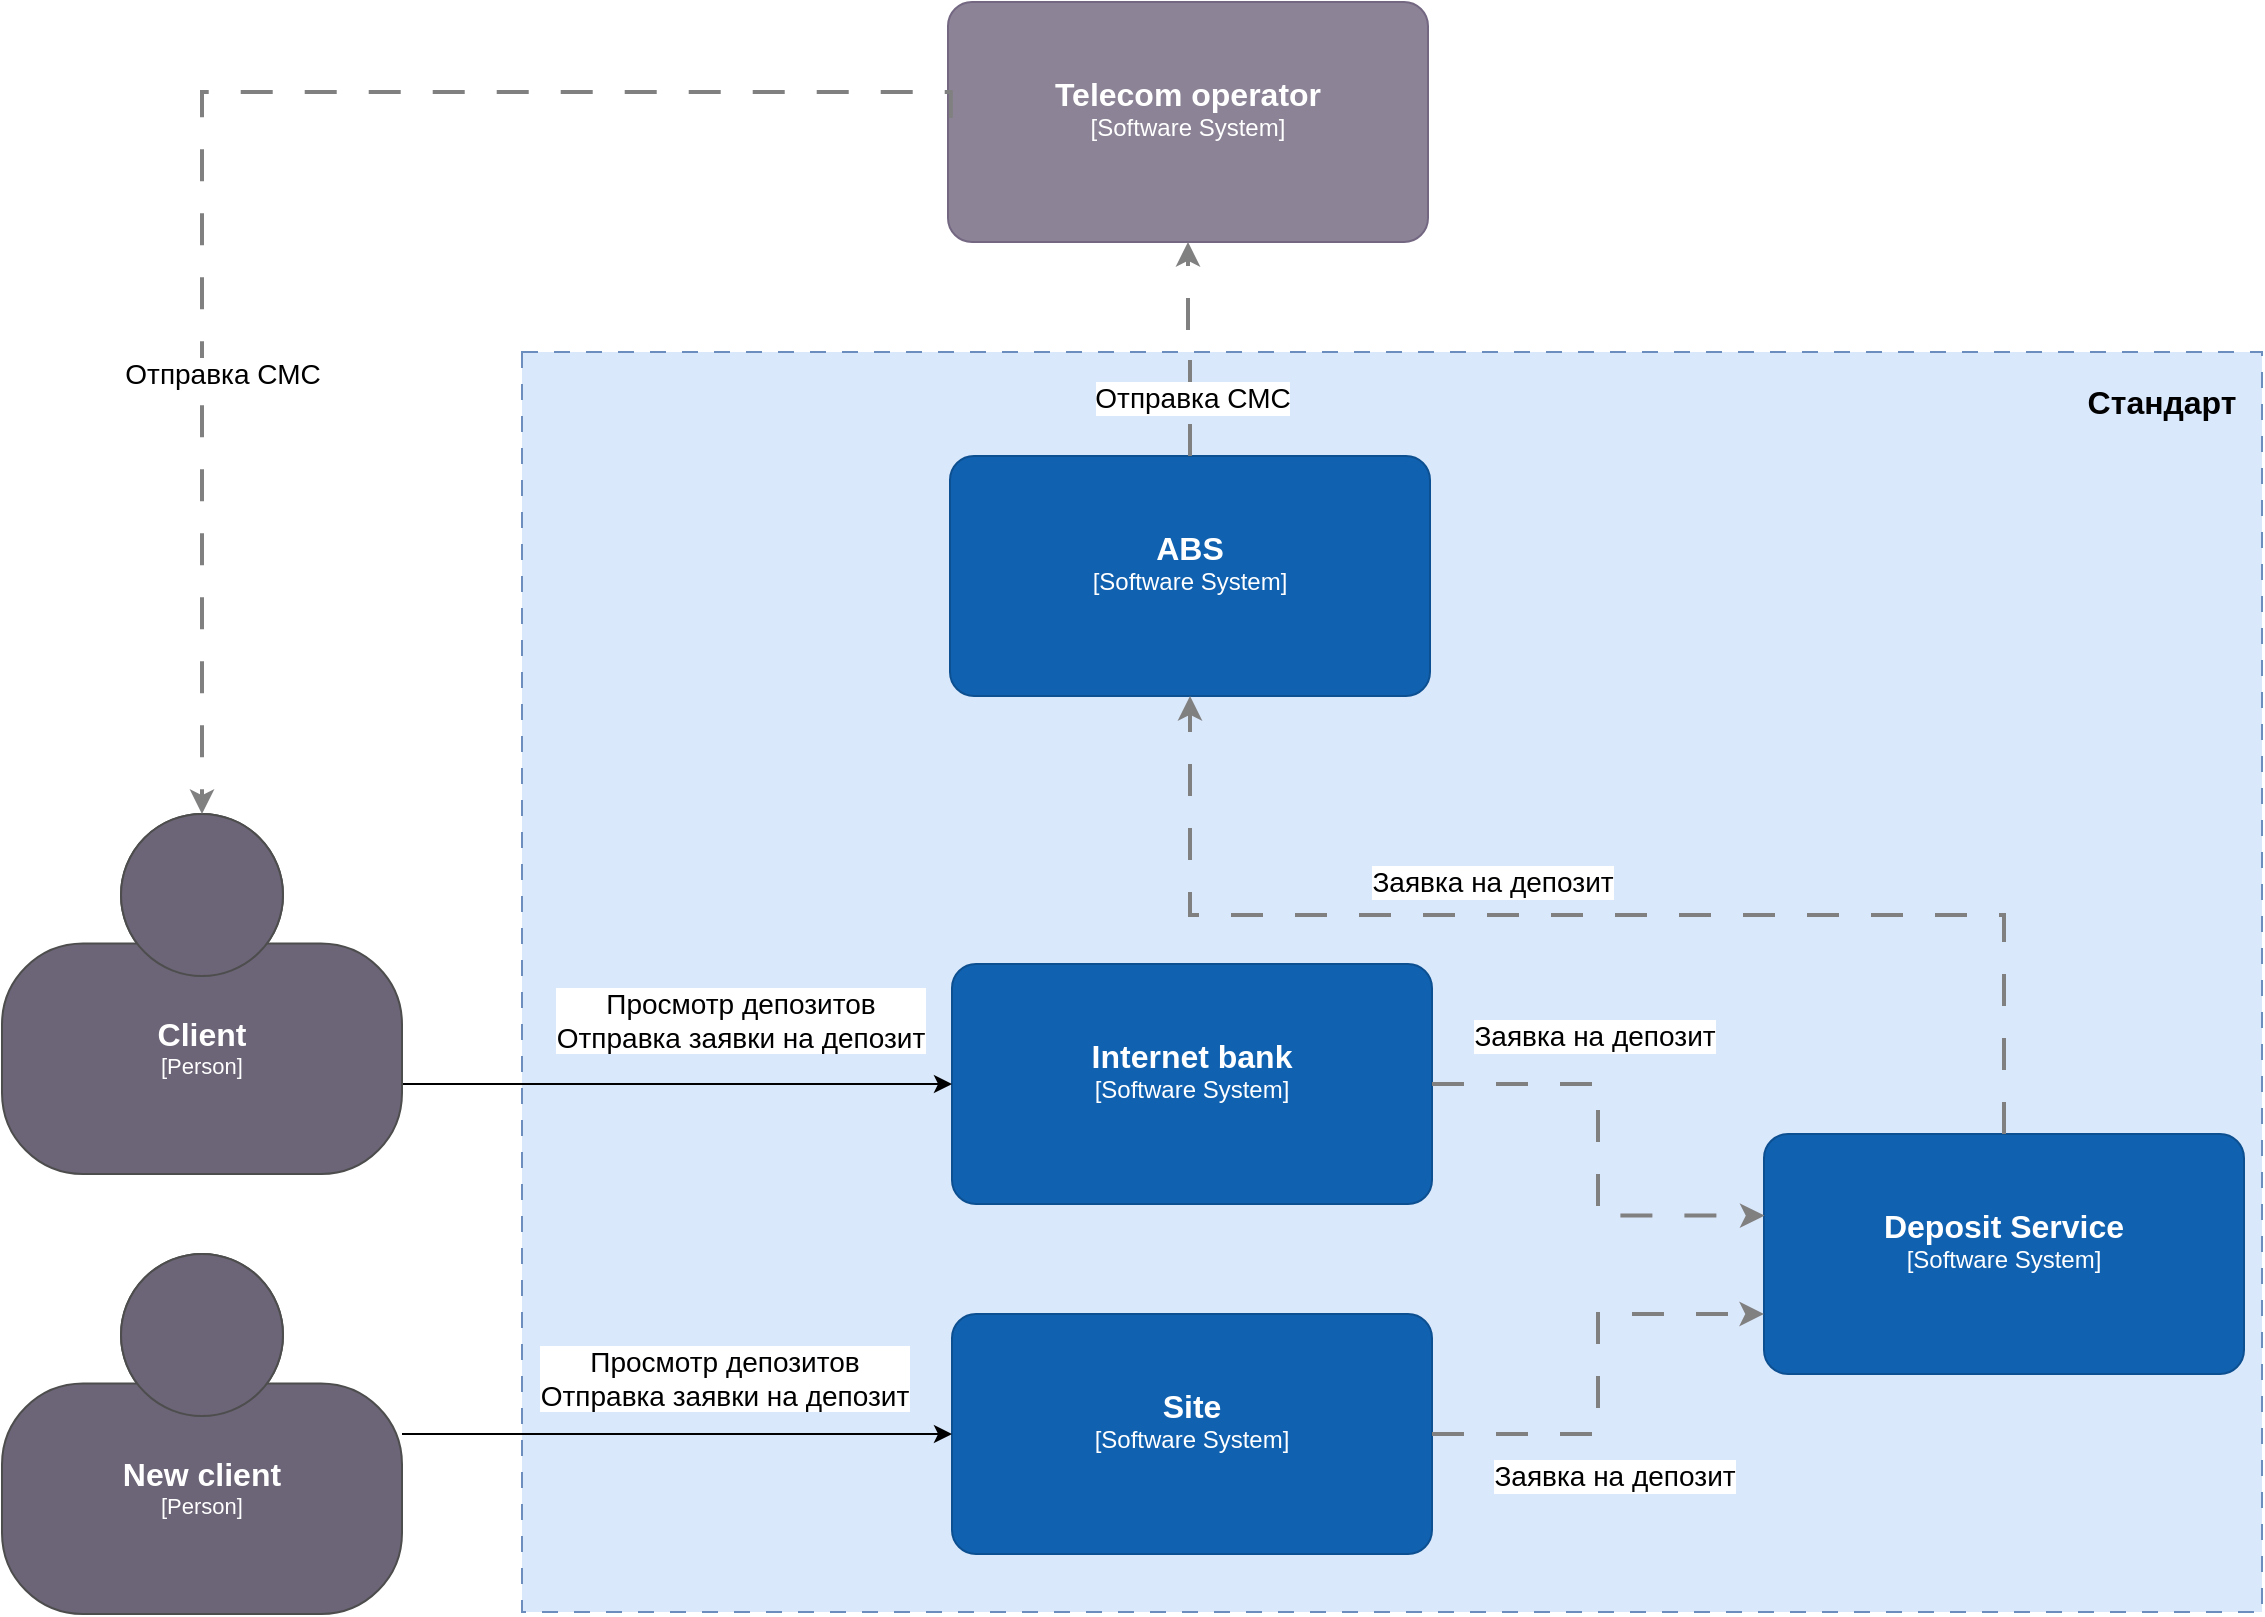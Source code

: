 <mxfile version="26.2.2">
  <diagram name="Страница — 1" id="ZuPGvZtwAR4wR8xBhLt8">
    <mxGraphModel dx="1215" dy="828" grid="1" gridSize="10" guides="1" tooltips="1" connect="1" arrows="1" fold="1" page="1" pageScale="1" pageWidth="1654" pageHeight="1169" math="0" shadow="0">
      <root>
        <mxCell id="0" />
        <mxCell id="1" parent="0" />
        <mxCell id="SCF3WHq6haqzqRKpb7or-4" value="" style="rounded=0;whiteSpace=wrap;html=1;fillColor=#dae8fc;strokeColor=#6c8ebf;fillStyle=solid;dashed=1;dashPattern=8 8;" parent="1" vertex="1">
          <mxGeometry x="280" y="410" width="870" height="630" as="geometry" />
        </mxCell>
        <object placeholders="1" c4Name="ABS" c4Type="Software System" c4Description="" label="&lt;font style=&quot;font-size: 16px&quot;&gt;&lt;b&gt;%c4Name%&lt;/b&gt;&lt;/font&gt;&lt;div&gt;[%c4Type%]&lt;/div&gt;&lt;br&gt;&lt;div&gt;&lt;font style=&quot;font-size: 11px&quot;&gt;&lt;font color=&quot;#cccccc&quot;&gt;%c4Description%&lt;/font&gt;&lt;/div&gt;" id="6K21hE7B_25wVP2OrtQ--2">
          <mxCell style="rounded=1;whiteSpace=wrap;html=1;labelBackgroundColor=none;fillColor=#1061B0;fontColor=#ffffff;align=center;arcSize=10;strokeColor=#0D5091;metaEdit=1;resizable=0;points=[[0.25,0,0],[0.5,0,0],[0.75,0,0],[1,0.25,0],[1,0.5,0],[1,0.75,0],[0.75,1,0],[0.5,1,0],[0.25,1,0],[0,0.75,0],[0,0.5,0],[0,0.25,0]];" parent="1" vertex="1">
            <mxGeometry x="494" y="462" width="240" height="120" as="geometry" />
          </mxCell>
        </object>
        <object placeholders="1" c4Name="Internet bank" c4Type="Software System" c4Description="" label="&lt;font style=&quot;font-size: 16px&quot;&gt;&lt;b&gt;%c4Name%&lt;/b&gt;&lt;/font&gt;&lt;div&gt;[%c4Type%]&lt;/div&gt;&lt;br&gt;&lt;div&gt;&lt;font style=&quot;font-size: 11px&quot;&gt;&lt;font color=&quot;#cccccc&quot;&gt;%c4Description%&lt;/font&gt;&lt;/div&gt;" id="6K21hE7B_25wVP2OrtQ--3">
          <mxCell style="rounded=1;whiteSpace=wrap;html=1;labelBackgroundColor=none;fillColor=#1061B0;fontColor=#ffffff;align=center;arcSize=10;strokeColor=#0D5091;metaEdit=1;resizable=0;points=[[0.25,0,0],[0.5,0,0],[0.75,0,0],[1,0.25,0],[1,0.5,0],[1,0.75,0],[0.75,1,0],[0.5,1,0],[0.25,1,0],[0,0.75,0],[0,0.5,0],[0,0.25,0]];" parent="1" vertex="1">
            <mxGeometry x="495" y="716" width="240" height="120" as="geometry" />
          </mxCell>
        </object>
        <object placeholders="1" c4Name="Deposit Service" c4Type="Software System" c4Description="" label="&lt;font style=&quot;font-size: 16px&quot;&gt;&lt;b&gt;%c4Name%&lt;/b&gt;&lt;/font&gt;&lt;div&gt;[%c4Type%]&lt;/div&gt;&lt;br&gt;&lt;div&gt;&lt;font style=&quot;font-size: 11px&quot;&gt;&lt;font color=&quot;#cccccc&quot;&gt;%c4Description%&lt;/font&gt;&lt;/div&gt;" id="6K21hE7B_25wVP2OrtQ--5">
          <mxCell style="rounded=1;whiteSpace=wrap;html=1;labelBackgroundColor=none;fillColor=#1061B0;fontColor=#ffffff;align=center;arcSize=10;strokeColor=#0D5091;metaEdit=1;resizable=0;points=[[0.25,0,0],[0.5,0,0],[0.75,0,0],[1,0.25,0],[1,0.5,0],[1,0.75,0],[0.75,1,0],[0.5,1,0],[0.25,1,0],[0,0.75,0],[0,0.5,0],[0,0.25,0]];" parent="1" vertex="1">
            <mxGeometry x="901" y="801" width="240" height="120" as="geometry" />
          </mxCell>
        </object>
        <mxCell id="SCF3WHq6haqzqRKpb7or-3" style="edgeStyle=orthogonalEdgeStyle;rounded=0;orthogonalLoop=1;jettySize=auto;html=1;exitX=1;exitY=0.75;exitDx=0;exitDy=0;exitPerimeter=0;" parent="1" source="6K21hE7B_25wVP2OrtQ--6" target="6K21hE7B_25wVP2OrtQ--3" edge="1">
          <mxGeometry relative="1" as="geometry" />
        </mxCell>
        <object placeholders="1" c4Name="Client" c4Type="Person" c4Description="" label="&lt;font style=&quot;font-size: 16px&quot;&gt;&lt;b&gt;%c4Name%&lt;/b&gt;&lt;/font&gt;&lt;div&gt;[%c4Type%]&lt;/div&gt;&lt;br&gt;&lt;div&gt;&lt;font style=&quot;font-size: 11px&quot;&gt;&lt;font color=&quot;#cccccc&quot;&gt;%c4Description%&lt;/font&gt;&lt;/div&gt;" id="6K21hE7B_25wVP2OrtQ--6">
          <mxCell style="html=1;fontSize=11;dashed=0;whiteSpace=wrap;fillColor=#6C6477;strokeColor=#4D4D4D;fontColor=#ffffff;shape=mxgraph.c4.person2;align=center;metaEdit=1;points=[[0.5,0,0],[1,0.5,0],[1,0.75,0],[0.75,1,0],[0.5,1,0],[0.25,1,0],[0,0.75,0],[0,0.5,0]];resizable=0;" parent="1" vertex="1">
            <mxGeometry x="20" y="641" width="200" height="180" as="geometry" />
          </mxCell>
        </object>
        <object placeholders="1" c4Name="Site" c4Type="Software System" c4Description="" label="&lt;font style=&quot;font-size: 16px&quot;&gt;&lt;b&gt;%c4Name%&lt;/b&gt;&lt;/font&gt;&lt;div&gt;[%c4Type%]&lt;/div&gt;&lt;br&gt;&lt;div&gt;&lt;font style=&quot;font-size: 11px&quot;&gt;&lt;font color=&quot;#cccccc&quot;&gt;%c4Description%&lt;/font&gt;&lt;/div&gt;" id="6K21hE7B_25wVP2OrtQ--10">
          <mxCell style="rounded=1;whiteSpace=wrap;html=1;labelBackgroundColor=none;fillColor=#1061B0;fontColor=#ffffff;align=center;arcSize=10;strokeColor=#0D5091;metaEdit=1;resizable=0;points=[[0.25,0,0],[0.5,0,0],[0.75,0,0],[1,0.25,0],[1,0.5,0],[1,0.75,0],[0.75,1,0],[0.5,1,0],[0.25,1,0],[0,0.75,0],[0,0.5,0],[0,0.25,0]];" parent="1" vertex="1">
            <mxGeometry x="495" y="891" width="240" height="120" as="geometry" />
          </mxCell>
        </object>
        <object placeholders="1" c4Name="Telecom operator" c4Type="Software System" c4Description="" label="&lt;font style=&quot;font-size: 16px&quot;&gt;&lt;b&gt;%c4Name%&lt;/b&gt;&lt;/font&gt;&lt;div&gt;[%c4Type%]&lt;/div&gt;&lt;br&gt;&lt;div&gt;&lt;font style=&quot;font-size: 11px&quot;&gt;&lt;font color=&quot;#cccccc&quot;&gt;%c4Description%&lt;/font&gt;&lt;/div&gt;" id="6K21hE7B_25wVP2OrtQ--15">
          <mxCell style="rounded=1;whiteSpace=wrap;html=1;labelBackgroundColor=none;fillColor=#8C8496;fontColor=#ffffff;align=center;arcSize=10;strokeColor=#736782;metaEdit=1;resizable=0;points=[[0.25,0,0],[0.5,0,0],[0.75,0,0],[1,0.25,0],[1,0.5,0],[1,0.75,0],[0.75,1,0],[0.5,1,0],[0.25,1,0],[0,0.75,0],[0,0.5,0],[0,0.25,0]];" parent="1" vertex="1">
            <mxGeometry x="493" y="235" width="240" height="120" as="geometry" />
          </mxCell>
        </object>
        <mxCell id="6K21hE7B_25wVP2OrtQ--16" style="edgeStyle=orthogonalEdgeStyle;rounded=0;orthogonalLoop=1;jettySize=auto;html=1;strokeWidth=2;strokeColor=#808080;dashed=1;dashPattern=8 8;" parent="1" source="6K21hE7B_25wVP2OrtQ--2" target="6K21hE7B_25wVP2OrtQ--15" edge="1">
          <mxGeometry relative="1" as="geometry">
            <mxPoint x="930" y="571" as="targetPoint" />
          </mxGeometry>
        </mxCell>
        <mxCell id="6K21hE7B_25wVP2OrtQ--23" value="Отправка СМС" style="edgeLabel;html=1;align=center;verticalAlign=middle;resizable=0;points=[];fontSize=14;" parent="6K21hE7B_25wVP2OrtQ--16" vertex="1" connectable="0">
          <mxGeometry x="-0.143" y="1" relative="1" as="geometry">
            <mxPoint x="2" y="17" as="offset" />
          </mxGeometry>
        </mxCell>
        <mxCell id="6K21hE7B_25wVP2OrtQ--29" value="Просмотр депозитов&lt;div&gt;Отправка заявки на депозит&lt;/div&gt;" style="edgeLabel;html=1;align=center;verticalAlign=middle;resizable=0;points=[];fontSize=14;" parent="1" vertex="1" connectable="0">
          <mxGeometry x="400.003" y="921" as="geometry">
            <mxPoint x="-19" y="2" as="offset" />
          </mxGeometry>
        </mxCell>
        <mxCell id="6K21hE7B_25wVP2OrtQ--32" value="Стандарт" style="text;html=1;align=center;verticalAlign=middle;whiteSpace=wrap;rounded=0;fontStyle=1;fontSize=16;" parent="1" vertex="1">
          <mxGeometry x="1070" y="420" width="60" height="30" as="geometry" />
        </mxCell>
        <mxCell id="pjNkSmXGuTjZCD84pebg-2" style="edgeStyle=orthogonalEdgeStyle;rounded=0;orthogonalLoop=1;jettySize=auto;html=1;exitX=0.006;exitY=0.483;exitDx=0;exitDy=0;exitPerimeter=0;entryX=0.5;entryY=0;entryDx=0;entryDy=0;entryPerimeter=0;strokeWidth=2;dashed=1;dashPattern=8 8;strokeColor=#808080;" parent="1" source="6K21hE7B_25wVP2OrtQ--15" target="6K21hE7B_25wVP2OrtQ--6" edge="1">
          <mxGeometry relative="1" as="geometry">
            <Array as="points">
              <mxPoint x="494" y="280" />
              <mxPoint x="120" y="280" />
            </Array>
          </mxGeometry>
        </mxCell>
        <mxCell id="pjNkSmXGuTjZCD84pebg-3" value="Отправка СМС" style="edgeLabel;html=1;align=center;verticalAlign=middle;resizable=0;points=[];fontSize=14;" parent="pjNkSmXGuTjZCD84pebg-2" vertex="1" connectable="0">
          <mxGeometry x="-0.111" y="-3" relative="1" as="geometry">
            <mxPoint x="-45" y="144" as="offset" />
          </mxGeometry>
        </mxCell>
        <mxCell id="SCF3WHq6haqzqRKpb7or-2" style="edgeStyle=orthogonalEdgeStyle;rounded=0;orthogonalLoop=1;jettySize=auto;html=1;" parent="1" source="SCF3WHq6haqzqRKpb7or-1" target="6K21hE7B_25wVP2OrtQ--10" edge="1">
          <mxGeometry relative="1" as="geometry" />
        </mxCell>
        <object placeholders="1" c4Name="New client" c4Type="Person" c4Description="" label="&lt;font style=&quot;font-size: 16px&quot;&gt;&lt;b&gt;%c4Name%&lt;/b&gt;&lt;/font&gt;&lt;div&gt;[%c4Type%]&lt;/div&gt;&lt;br&gt;&lt;div&gt;&lt;font style=&quot;font-size: 11px&quot;&gt;&lt;font color=&quot;#cccccc&quot;&gt;%c4Description%&lt;/font&gt;&lt;/div&gt;" id="SCF3WHq6haqzqRKpb7or-1">
          <mxCell style="html=1;fontSize=11;dashed=0;whiteSpace=wrap;fillColor=#6C6477;strokeColor=#4D4D4D;fontColor=#ffffff;shape=mxgraph.c4.person2;align=center;metaEdit=1;points=[[0.5,0,0],[1,0.5,0],[1,0.75,0],[0.75,1,0],[0.5,1,0],[0.25,1,0],[0,0.75,0],[0,0.5,0]];resizable=0;" parent="1" vertex="1">
            <mxGeometry x="20" y="861" width="200" height="180" as="geometry" />
          </mxCell>
        </object>
        <mxCell id="SCF3WHq6haqzqRKpb7or-5" value="Просмотр депозитов&lt;div&gt;Отправка заявки на депозит&lt;/div&gt;" style="edgeLabel;html=1;align=center;verticalAlign=middle;resizable=0;points=[];fontSize=14;" parent="1" vertex="1" connectable="0">
          <mxGeometry x="400.003" y="750" as="geometry">
            <mxPoint x="-11" y="-6" as="offset" />
          </mxGeometry>
        </mxCell>
        <mxCell id="SCF3WHq6haqzqRKpb7or-6" style="edgeStyle=orthogonalEdgeStyle;rounded=0;orthogonalLoop=1;jettySize=auto;html=1;exitX=1;exitY=0.5;exitDx=0;exitDy=0;exitPerimeter=0;entryX=0;entryY=0.75;entryDx=0;entryDy=0;entryPerimeter=0;strokeWidth=2;dashed=1;dashPattern=8 8;strokeColor=#808080;" parent="1" source="6K21hE7B_25wVP2OrtQ--10" target="6K21hE7B_25wVP2OrtQ--5" edge="1">
          <mxGeometry relative="1" as="geometry" />
        </mxCell>
        <mxCell id="SCF3WHq6haqzqRKpb7or-7" style="edgeStyle=orthogonalEdgeStyle;rounded=0;orthogonalLoop=1;jettySize=auto;html=1;exitX=1;exitY=0.5;exitDx=0;exitDy=0;exitPerimeter=0;entryX=0.001;entryY=0.34;entryDx=0;entryDy=0;entryPerimeter=0;strokeWidth=2;strokeColor=#808080;dashed=1;dashPattern=8 8;" parent="1" source="6K21hE7B_25wVP2OrtQ--3" target="6K21hE7B_25wVP2OrtQ--5" edge="1">
          <mxGeometry relative="1" as="geometry" />
        </mxCell>
        <mxCell id="SCF3WHq6haqzqRKpb7or-8" style="edgeStyle=orthogonalEdgeStyle;rounded=0;orthogonalLoop=1;jettySize=auto;html=1;exitX=0.5;exitY=0;exitDx=0;exitDy=0;exitPerimeter=0;entryX=0.5;entryY=1;entryDx=0;entryDy=0;entryPerimeter=0;dashed=1;dashPattern=8 8;strokeColor=#808080;strokeWidth=2;" parent="1" source="6K21hE7B_25wVP2OrtQ--5" target="6K21hE7B_25wVP2OrtQ--2" edge="1">
          <mxGeometry relative="1" as="geometry" />
        </mxCell>
        <mxCell id="SCF3WHq6haqzqRKpb7or-9" value="Заявка на депозит" style="edgeLabel;html=1;align=center;verticalAlign=middle;resizable=0;points=[];fontSize=14;" parent="1" vertex="1" connectable="0">
          <mxGeometry x="800" y="760.003" as="geometry">
            <mxPoint x="16" y="-8" as="offset" />
          </mxGeometry>
        </mxCell>
        <mxCell id="SCF3WHq6haqzqRKpb7or-10" value="Заявка на депозит" style="edgeLabel;html=1;align=center;verticalAlign=middle;resizable=0;points=[];fontSize=14;" parent="1" vertex="1" connectable="0">
          <mxGeometry x="760" y="801.003" as="geometry">
            <mxPoint x="5" y="-126" as="offset" />
          </mxGeometry>
        </mxCell>
        <mxCell id="SCF3WHq6haqzqRKpb7or-11" value="Заявка на депозит" style="edgeLabel;html=1;align=center;verticalAlign=middle;resizable=0;points=[];fontSize=14;" parent="1" vertex="1" connectable="0">
          <mxGeometry x="810" y="980.003" as="geometry">
            <mxPoint x="16" y="-8" as="offset" />
          </mxGeometry>
        </mxCell>
      </root>
    </mxGraphModel>
  </diagram>
</mxfile>
